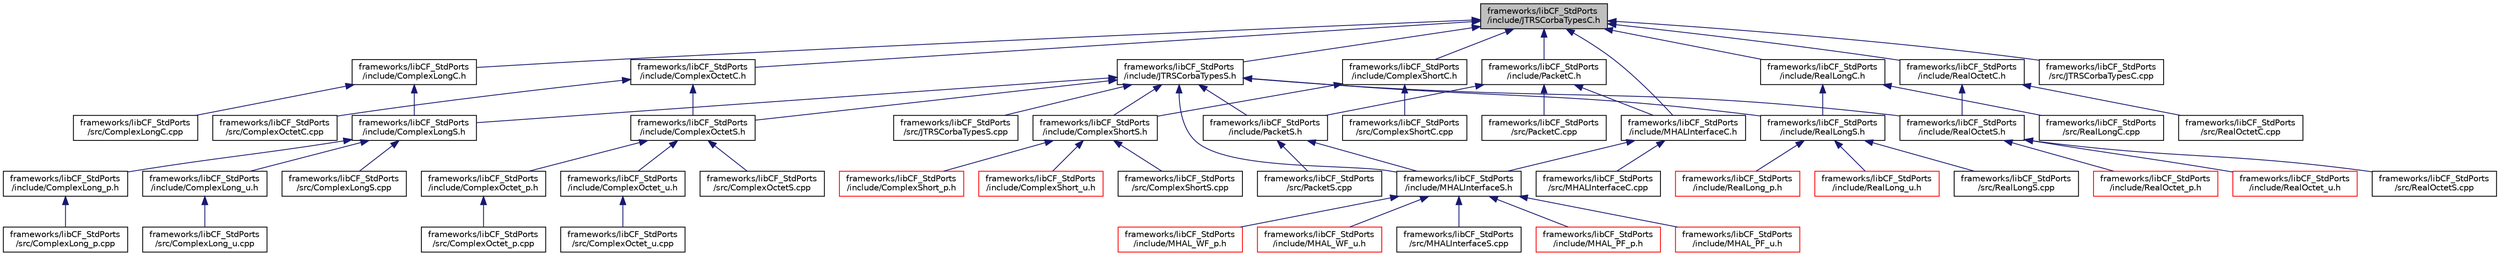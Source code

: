 digraph "frameworks/libCF_StdPorts/include/JTRSCorbaTypesC.h"
{
 // INTERACTIVE_SVG=YES
  edge [fontname="Helvetica",fontsize="10",labelfontname="Helvetica",labelfontsize="10"];
  node [fontname="Helvetica",fontsize="10",shape=record];
  Node1 [label="frameworks/libCF_StdPorts\l/include/JTRSCorbaTypesC.h",height=0.2,width=0.4,color="black", fillcolor="grey75", style="filled", fontcolor="black"];
  Node1 -> Node2 [dir="back",color="midnightblue",fontsize="10",style="solid",fontname="Helvetica"];
  Node2 [label="frameworks/libCF_StdPorts\l/include/ComplexLongC.h",height=0.2,width=0.4,color="black", fillcolor="white", style="filled",URL="$_complex_long_c_8h.html"];
  Node2 -> Node3 [dir="back",color="midnightblue",fontsize="10",style="solid",fontname="Helvetica"];
  Node3 [label="frameworks/libCF_StdPorts\l/include/ComplexLongS.h",height=0.2,width=0.4,color="black", fillcolor="white", style="filled",URL="$_complex_long_s_8h.html"];
  Node3 -> Node4 [dir="back",color="midnightblue",fontsize="10",style="solid",fontname="Helvetica"];
  Node4 [label="frameworks/libCF_StdPorts\l/include/ComplexLong_p.h",height=0.2,width=0.4,color="black", fillcolor="white", style="filled",URL="$_complex_long__p_8h.html",tooltip=":  "];
  Node4 -> Node5 [dir="back",color="midnightblue",fontsize="10",style="solid",fontname="Helvetica"];
  Node5 [label="frameworks/libCF_StdPorts\l/src/ComplexLong_p.cpp",height=0.2,width=0.4,color="black", fillcolor="white", style="filled",URL="$_complex_long__p_8cpp.html",tooltip=":  "];
  Node3 -> Node6 [dir="back",color="midnightblue",fontsize="10",style="solid",fontname="Helvetica"];
  Node6 [label="frameworks/libCF_StdPorts\l/include/ComplexLong_u.h",height=0.2,width=0.4,color="black", fillcolor="white", style="filled",URL="$_complex_long__u_8h.html",tooltip=":  "];
  Node6 -> Node7 [dir="back",color="midnightblue",fontsize="10",style="solid",fontname="Helvetica"];
  Node7 [label="frameworks/libCF_StdPorts\l/src/ComplexLong_u.cpp",height=0.2,width=0.4,color="black", fillcolor="white", style="filled",URL="$_complex_long__u_8cpp.html",tooltip=":  "];
  Node3 -> Node8 [dir="back",color="midnightblue",fontsize="10",style="solid",fontname="Helvetica"];
  Node8 [label="frameworks/libCF_StdPorts\l/src/ComplexLongS.cpp",height=0.2,width=0.4,color="black", fillcolor="white", style="filled",URL="$_complex_long_s_8cpp.html"];
  Node2 -> Node9 [dir="back",color="midnightblue",fontsize="10",style="solid",fontname="Helvetica"];
  Node9 [label="frameworks/libCF_StdPorts\l/src/ComplexLongC.cpp",height=0.2,width=0.4,color="black", fillcolor="white", style="filled",URL="$_complex_long_c_8cpp.html"];
  Node1 -> Node10 [dir="back",color="midnightblue",fontsize="10",style="solid",fontname="Helvetica"];
  Node10 [label="frameworks/libCF_StdPorts\l/include/JTRSCorbaTypesS.h",height=0.2,width=0.4,color="black", fillcolor="white", style="filled",URL="$_j_t_r_s_corba_types_s_8h.html"];
  Node10 -> Node3 [dir="back",color="midnightblue",fontsize="10",style="solid",fontname="Helvetica"];
  Node10 -> Node11 [dir="back",color="midnightblue",fontsize="10",style="solid",fontname="Helvetica"];
  Node11 [label="frameworks/libCF_StdPorts\l/include/ComplexOctetS.h",height=0.2,width=0.4,color="black", fillcolor="white", style="filled",URL="$_complex_octet_s_8h.html"];
  Node11 -> Node12 [dir="back",color="midnightblue",fontsize="10",style="solid",fontname="Helvetica"];
  Node12 [label="frameworks/libCF_StdPorts\l/include/ComplexOctet_p.h",height=0.2,width=0.4,color="black", fillcolor="white", style="filled",URL="$_complex_octet__p_8h.html",tooltip=":  "];
  Node12 -> Node13 [dir="back",color="midnightblue",fontsize="10",style="solid",fontname="Helvetica"];
  Node13 [label="frameworks/libCF_StdPorts\l/src/ComplexOctet_p.cpp",height=0.2,width=0.4,color="black", fillcolor="white", style="filled",URL="$_complex_octet__p_8cpp.html",tooltip=":  "];
  Node11 -> Node14 [dir="back",color="midnightblue",fontsize="10",style="solid",fontname="Helvetica"];
  Node14 [label="frameworks/libCF_StdPorts\l/include/ComplexOctet_u.h",height=0.2,width=0.4,color="black", fillcolor="white", style="filled",URL="$_complex_octet__u_8h.html",tooltip=":  "];
  Node14 -> Node15 [dir="back",color="midnightblue",fontsize="10",style="solid",fontname="Helvetica"];
  Node15 [label="frameworks/libCF_StdPorts\l/src/ComplexOctet_u.cpp",height=0.2,width=0.4,color="black", fillcolor="white", style="filled",URL="$_complex_octet__u_8cpp.html",tooltip=":  "];
  Node11 -> Node16 [dir="back",color="midnightblue",fontsize="10",style="solid",fontname="Helvetica"];
  Node16 [label="frameworks/libCF_StdPorts\l/src/ComplexOctetS.cpp",height=0.2,width=0.4,color="black", fillcolor="white", style="filled",URL="$_complex_octet_s_8cpp.html"];
  Node10 -> Node17 [dir="back",color="midnightblue",fontsize="10",style="solid",fontname="Helvetica"];
  Node17 [label="frameworks/libCF_StdPorts\l/include/ComplexShortS.h",height=0.2,width=0.4,color="black", fillcolor="white", style="filled",URL="$_complex_short_s_8h.html"];
  Node17 -> Node18 [dir="back",color="midnightblue",fontsize="10",style="solid",fontname="Helvetica"];
  Node18 [label="frameworks/libCF_StdPorts\l/include/ComplexShort_p.h",height=0.2,width=0.4,color="red", fillcolor="white", style="filled",URL="$_complex_short__p_8h.html",tooltip=":  "];
  Node17 -> Node19 [dir="back",color="midnightblue",fontsize="10",style="solid",fontname="Helvetica"];
  Node19 [label="frameworks/libCF_StdPorts\l/include/ComplexShort_u.h",height=0.2,width=0.4,color="red", fillcolor="white", style="filled",URL="$_complex_short__u_8h.html",tooltip=":  "];
  Node17 -> Node20 [dir="back",color="midnightblue",fontsize="10",style="solid",fontname="Helvetica"];
  Node20 [label="frameworks/libCF_StdPorts\l/src/ComplexShortS.cpp",height=0.2,width=0.4,color="black", fillcolor="white", style="filled",URL="$_complex_short_s_8cpp.html"];
  Node10 -> Node21 [dir="back",color="midnightblue",fontsize="10",style="solid",fontname="Helvetica"];
  Node21 [label="frameworks/libCF_StdPorts\l/include/MHALInterfaceS.h",height=0.2,width=0.4,color="black", fillcolor="white", style="filled",URL="$_m_h_a_l_interface_s_8h.html"];
  Node21 -> Node22 [dir="back",color="midnightblue",fontsize="10",style="solid",fontname="Helvetica"];
  Node22 [label="frameworks/libCF_StdPorts\l/include/MHAL_PF_p.h",height=0.2,width=0.4,color="red", fillcolor="white", style="filled",URL="$_m_h_a_l___p_f__p_8h.html",tooltip=":  "];
  Node21 -> Node23 [dir="back",color="midnightblue",fontsize="10",style="solid",fontname="Helvetica"];
  Node23 [label="frameworks/libCF_StdPorts\l/include/MHAL_PF_u.h",height=0.2,width=0.4,color="red", fillcolor="white", style="filled",URL="$_m_h_a_l___p_f__u_8h.html",tooltip=":  "];
  Node21 -> Node24 [dir="back",color="midnightblue",fontsize="10",style="solid",fontname="Helvetica"];
  Node24 [label="frameworks/libCF_StdPorts\l/include/MHAL_WF_p.h",height=0.2,width=0.4,color="red", fillcolor="white", style="filled",URL="$_m_h_a_l___w_f__p_8h.html",tooltip=":  "];
  Node21 -> Node25 [dir="back",color="midnightblue",fontsize="10",style="solid",fontname="Helvetica"];
  Node25 [label="frameworks/libCF_StdPorts\l/include/MHAL_WF_u.h",height=0.2,width=0.4,color="red", fillcolor="white", style="filled",URL="$_m_h_a_l___w_f__u_8h.html",tooltip=":  "];
  Node21 -> Node26 [dir="back",color="midnightblue",fontsize="10",style="solid",fontname="Helvetica"];
  Node26 [label="frameworks/libCF_StdPorts\l/src/MHALInterfaceS.cpp",height=0.2,width=0.4,color="black", fillcolor="white", style="filled",URL="$_m_h_a_l_interface_s_8cpp.html"];
  Node10 -> Node27 [dir="back",color="midnightblue",fontsize="10",style="solid",fontname="Helvetica"];
  Node27 [label="frameworks/libCF_StdPorts\l/include/PacketS.h",height=0.2,width=0.4,color="black", fillcolor="white", style="filled",URL="$_packet_s_8h.html"];
  Node27 -> Node21 [dir="back",color="midnightblue",fontsize="10",style="solid",fontname="Helvetica"];
  Node27 -> Node28 [dir="back",color="midnightblue",fontsize="10",style="solid",fontname="Helvetica"];
  Node28 [label="frameworks/libCF_StdPorts\l/src/PacketS.cpp",height=0.2,width=0.4,color="black", fillcolor="white", style="filled",URL="$_packet_s_8cpp.html"];
  Node10 -> Node29 [dir="back",color="midnightblue",fontsize="10",style="solid",fontname="Helvetica"];
  Node29 [label="frameworks/libCF_StdPorts\l/include/RealLongS.h",height=0.2,width=0.4,color="black", fillcolor="white", style="filled",URL="$_real_long_s_8h.html"];
  Node29 -> Node30 [dir="back",color="midnightblue",fontsize="10",style="solid",fontname="Helvetica"];
  Node30 [label="frameworks/libCF_StdPorts\l/include/RealLong_p.h",height=0.2,width=0.4,color="red", fillcolor="white", style="filled",URL="$_real_long__p_8h.html",tooltip=":  "];
  Node29 -> Node31 [dir="back",color="midnightblue",fontsize="10",style="solid",fontname="Helvetica"];
  Node31 [label="frameworks/libCF_StdPorts\l/include/RealLong_u.h",height=0.2,width=0.4,color="red", fillcolor="white", style="filled",URL="$_real_long__u_8h.html",tooltip=":  "];
  Node29 -> Node32 [dir="back",color="midnightblue",fontsize="10",style="solid",fontname="Helvetica"];
  Node32 [label="frameworks/libCF_StdPorts\l/src/RealLongS.cpp",height=0.2,width=0.4,color="black", fillcolor="white", style="filled",URL="$_real_long_s_8cpp.html"];
  Node10 -> Node33 [dir="back",color="midnightblue",fontsize="10",style="solid",fontname="Helvetica"];
  Node33 [label="frameworks/libCF_StdPorts\l/include/RealOctetS.h",height=0.2,width=0.4,color="black", fillcolor="white", style="filled",URL="$_real_octet_s_8h.html"];
  Node33 -> Node34 [dir="back",color="midnightblue",fontsize="10",style="solid",fontname="Helvetica"];
  Node34 [label="frameworks/libCF_StdPorts\l/include/RealOctet_p.h",height=0.2,width=0.4,color="red", fillcolor="white", style="filled",URL="$_real_octet__p_8h.html",tooltip=":  "];
  Node33 -> Node35 [dir="back",color="midnightblue",fontsize="10",style="solid",fontname="Helvetica"];
  Node35 [label="frameworks/libCF_StdPorts\l/include/RealOctet_u.h",height=0.2,width=0.4,color="red", fillcolor="white", style="filled",URL="$_real_octet__u_8h.html",tooltip=":  "];
  Node33 -> Node36 [dir="back",color="midnightblue",fontsize="10",style="solid",fontname="Helvetica"];
  Node36 [label="frameworks/libCF_StdPorts\l/src/RealOctetS.cpp",height=0.2,width=0.4,color="black", fillcolor="white", style="filled",URL="$_real_octet_s_8cpp.html"];
  Node10 -> Node37 [dir="back",color="midnightblue",fontsize="10",style="solid",fontname="Helvetica"];
  Node37 [label="frameworks/libCF_StdPorts\l/src/JTRSCorbaTypesS.cpp",height=0.2,width=0.4,color="black", fillcolor="white", style="filled",URL="$_j_t_r_s_corba_types_s_8cpp.html"];
  Node1 -> Node38 [dir="back",color="midnightblue",fontsize="10",style="solid",fontname="Helvetica"];
  Node38 [label="frameworks/libCF_StdPorts\l/include/ComplexOctetC.h",height=0.2,width=0.4,color="black", fillcolor="white", style="filled",URL="$_complex_octet_c_8h.html"];
  Node38 -> Node11 [dir="back",color="midnightblue",fontsize="10",style="solid",fontname="Helvetica"];
  Node38 -> Node39 [dir="back",color="midnightblue",fontsize="10",style="solid",fontname="Helvetica"];
  Node39 [label="frameworks/libCF_StdPorts\l/src/ComplexOctetC.cpp",height=0.2,width=0.4,color="black", fillcolor="white", style="filled",URL="$_complex_octet_c_8cpp.html"];
  Node1 -> Node40 [dir="back",color="midnightblue",fontsize="10",style="solid",fontname="Helvetica"];
  Node40 [label="frameworks/libCF_StdPorts\l/include/ComplexShortC.h",height=0.2,width=0.4,color="black", fillcolor="white", style="filled",URL="$_complex_short_c_8h.html"];
  Node40 -> Node17 [dir="back",color="midnightblue",fontsize="10",style="solid",fontname="Helvetica"];
  Node40 -> Node41 [dir="back",color="midnightblue",fontsize="10",style="solid",fontname="Helvetica"];
  Node41 [label="frameworks/libCF_StdPorts\l/src/ComplexShortC.cpp",height=0.2,width=0.4,color="black", fillcolor="white", style="filled",URL="$_complex_short_c_8cpp.html"];
  Node1 -> Node42 [dir="back",color="midnightblue",fontsize="10",style="solid",fontname="Helvetica"];
  Node42 [label="frameworks/libCF_StdPorts\l/include/MHALInterfaceC.h",height=0.2,width=0.4,color="black", fillcolor="white", style="filled",URL="$_m_h_a_l_interface_c_8h.html"];
  Node42 -> Node21 [dir="back",color="midnightblue",fontsize="10",style="solid",fontname="Helvetica"];
  Node42 -> Node43 [dir="back",color="midnightblue",fontsize="10",style="solid",fontname="Helvetica"];
  Node43 [label="frameworks/libCF_StdPorts\l/src/MHALInterfaceC.cpp",height=0.2,width=0.4,color="black", fillcolor="white", style="filled",URL="$_m_h_a_l_interface_c_8cpp.html"];
  Node1 -> Node44 [dir="back",color="midnightblue",fontsize="10",style="solid",fontname="Helvetica"];
  Node44 [label="frameworks/libCF_StdPorts\l/include/PacketC.h",height=0.2,width=0.4,color="black", fillcolor="white", style="filled",URL="$_packet_c_8h.html"];
  Node44 -> Node42 [dir="back",color="midnightblue",fontsize="10",style="solid",fontname="Helvetica"];
  Node44 -> Node27 [dir="back",color="midnightblue",fontsize="10",style="solid",fontname="Helvetica"];
  Node44 -> Node45 [dir="back",color="midnightblue",fontsize="10",style="solid",fontname="Helvetica"];
  Node45 [label="frameworks/libCF_StdPorts\l/src/PacketC.cpp",height=0.2,width=0.4,color="black", fillcolor="white", style="filled",URL="$_packet_c_8cpp.html"];
  Node1 -> Node46 [dir="back",color="midnightblue",fontsize="10",style="solid",fontname="Helvetica"];
  Node46 [label="frameworks/libCF_StdPorts\l/include/RealLongC.h",height=0.2,width=0.4,color="black", fillcolor="white", style="filled",URL="$_real_long_c_8h.html"];
  Node46 -> Node29 [dir="back",color="midnightblue",fontsize="10",style="solid",fontname="Helvetica"];
  Node46 -> Node47 [dir="back",color="midnightblue",fontsize="10",style="solid",fontname="Helvetica"];
  Node47 [label="frameworks/libCF_StdPorts\l/src/RealLongC.cpp",height=0.2,width=0.4,color="black", fillcolor="white", style="filled",URL="$_real_long_c_8cpp.html"];
  Node1 -> Node48 [dir="back",color="midnightblue",fontsize="10",style="solid",fontname="Helvetica"];
  Node48 [label="frameworks/libCF_StdPorts\l/include/RealOctetC.h",height=0.2,width=0.4,color="black", fillcolor="white", style="filled",URL="$_real_octet_c_8h.html"];
  Node48 -> Node33 [dir="back",color="midnightblue",fontsize="10",style="solid",fontname="Helvetica"];
  Node48 -> Node49 [dir="back",color="midnightblue",fontsize="10",style="solid",fontname="Helvetica"];
  Node49 [label="frameworks/libCF_StdPorts\l/src/RealOctetC.cpp",height=0.2,width=0.4,color="black", fillcolor="white", style="filled",URL="$_real_octet_c_8cpp.html"];
  Node1 -> Node50 [dir="back",color="midnightblue",fontsize="10",style="solid",fontname="Helvetica"];
  Node50 [label="frameworks/libCF_StdPorts\l/src/JTRSCorbaTypesC.cpp",height=0.2,width=0.4,color="black", fillcolor="white", style="filled",URL="$_j_t_r_s_corba_types_c_8cpp.html"];
}
